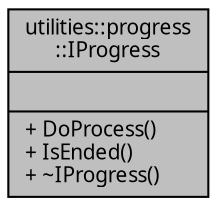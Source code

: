 digraph "utilities::progress::IProgress"
{
 // INTERACTIVE_SVG=YES
  edge [fontname="Verdana",fontsize="10",labelfontname="Verdana",labelfontsize="10"];
  node [fontname="Verdana",fontsize="10",shape=record];
  Node1 [label="{utilities::progress\l::IProgress\n||+ DoProcess()\l+ IsEnded()\l+ ~IProgress()\l}",height=0.2,width=0.4,color="black", fillcolor="grey75", style="filled", fontcolor="black"];
}
